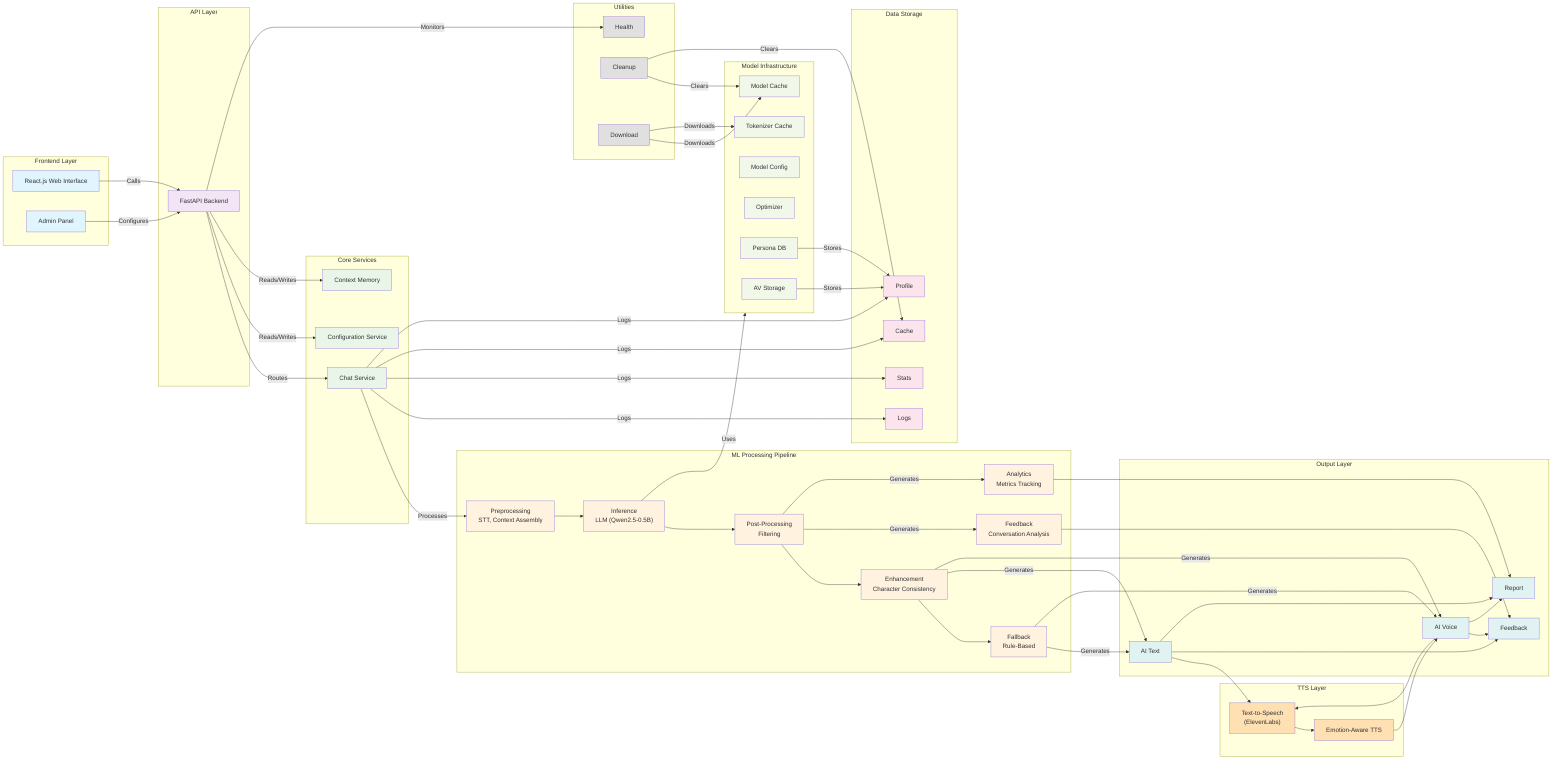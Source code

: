 ---
config:
  layout: dagre
  theme: mc
---
flowchart LR
 subgraph subGraph0["Frontend Layer"]
        UI["React.js Web Interface"]
        Admin["Admin Panel"]
  end
 subgraph subGraph1["API Layer"]
        API["FastAPI Backend"]
  end
 subgraph subGraph2["Core Services"]
        Chat["Chat Service"]
        Config["Configuration Service"]
        Memory["Context Memory"]
  end
 subgraph subGraph3["ML Processing Pipeline"]
        PreProc["Preprocessing<br>STT, Context Assembly"]
        Inference["Inference<br>LLM (Qwen2.5-0.5B)"]
        PostProc["Post-Processing<br>Filtering"]
        Enhanced["Enhancement<br>Character Consistency"]
        Fallback["Fallback<br>Rule-Based"]
        Feedback["Feedback<br>Conversation Analysis"]
        Analytics["Analytics<br>Metrics Tracking"]
  end
 subgraph subGraph4["TTS Layer"]
        TTS["Text-to-Speech<br>(ElevenLabs)"]
        EmotionTTS["Emotion-Aware TTS"]
  end
 subgraph subGraph5["Model Infrastructure"]
        Tokenizer["Tokenizer Cache"]
        ModelCache["Model Cache"]
        ModelConfig["Model Config"]
        Optimizer["Optimizer"]
        PersonaDB["Persona DB"]
        AVStorage["AV Storage"]
  end
 subgraph subGraph6["Data Storage"]
        Logs["Logs"]
        Stats["Stats"]
        Cache["Cache"]
        Profile["Profile"]
  end
 subgraph Utilities["Utilities"]
        Health["Health"]
        Cleanup["Cleanup"]
        Download["Download"]
  end
 subgraph subGraph7["Output Layer"]
        AIVoice["AI Voice"]
        AIText["AI Text"]
        PerfFeedback["Feedback"]
        SessionReport["Report"]
  end

    UI -- Calls --> API
    Admin -- Configures --> API
    API -- Routes --> Chat
    API -- Reads/Writes --> Config & Memory
    API -- Monitors --> Health
    Chat -- Processes --> PreProc

    PreProc --> Inference
    Inference --> PostProc
    PostProc --> Enhanced
    Enhanced --> Fallback

    Fallback & Enhanced -- Generates --> AIText & AIVoice

    AIText & AIVoice --> TTS
    TTS --> EmotionTTS
    EmotionTTS --> AIVoice

    AIText & AIVoice --> PerfFeedback & SessionReport

    Inference -- Uses --> subGraph5

    Chat -- Logs --> Logs & Stats & Cache & Profile

    Download -- Downloads --> ModelCache & Tokenizer
    Cleanup -- Clears --> ModelCache & Cache
    PostProc -- Generates --> Feedback & Analytics
    Feedback --> PerfFeedback
    Analytics --> SessionReport
    PersonaDB & AVStorage -- Stores --> Profile

     UI:::frontend
     Admin:::frontend
     API:::api
     Chat:::core
     Config:::core
     Memory:::core
     PreProc:::ml
     Inference:::ml
     PostProc:::ml
     Enhanced:::ml
     Fallback:::ml
     Feedback:::ml
     Analytics:::ml
     TTS:::tts
     EmotionTTS:::tts
     Tokenizer:::model
     ModelCache:::model
     ModelConfig:::model
     Optimizer:::model
     PersonaDB:::model
     AVStorage:::model
     Logs:::data
     Stats:::data
     Cache:::data
     Profile:::data
     Health:::utils
     Cleanup:::utils
     Download:::utils
     AIVoice:::output
     AIText:::output
     PerfFeedback:::output
     SessionReport:::output

    classDef frontend fill:#e1f5fe
    classDef api fill:#f3e5f5
    classDef core fill:#e8f5e8
    classDef ml fill:#fff3e0
    classDef tts fill:#ffe0b2
    classDef model fill:#f1f8e9
    classDef data fill:#fce4ec
    classDef output fill:#e0f2f1
    classDef utils fill:#e0e0e0